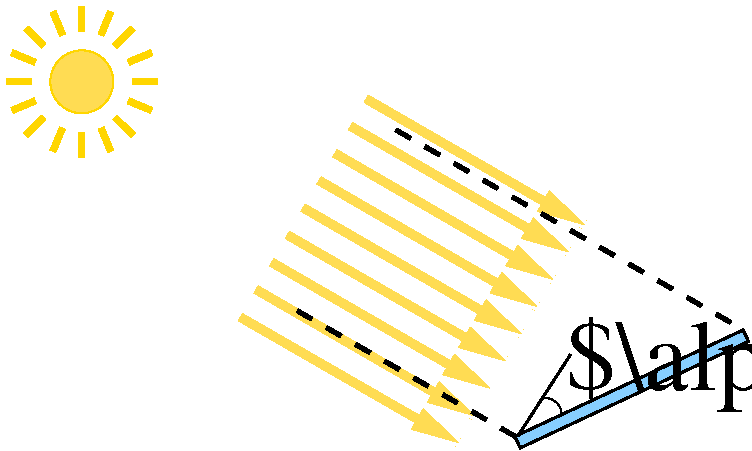 #FIG 3.2  Produced by xfig version 3.2.9a
#encoding: UTF-8
Landscape
Center
Metric
A4
100.00
Single
-2
1200 2
0 32 #000000
0 33 #ffdc53
5 1 0 1 0 33 50 -1 -1 0.000 0 0 0 0 3312.604 2688.580 3297 2575 3390 2604 3427 2681
6 -585 -270 585 900
6 -540 -225 540 855
2 1 0 4 31 33 50 -1 -1 0.000 0 0 -1 0 0 2
	 -137 -19 -206 -185
2 1 0 4 31 33 50 -1 -1 0.000 0 0 -1 0 0 2
	 207 812 138 646
2 1 0 4 31 33 50 -1 -1 0.000 0 0 -1 0 0 2
	 -332 451 -498 520
2 1 0 4 31 33 50 -1 -1 0.000 0 0 -1 0 0 2
	 500 107 333 176
-6
6 -585 -270 585 900
2 1 0 4 31 33 50 -1 -1 0.000 0 0 -1 0 0 2
	 0 -45 0 -225
2 1 0 4 31 33 50 -1 -1 0.000 0 0 -1 0 0 2
	 0 855 0 675
2 1 0 4 31 33 50 -1 -1 0.000 0 0 -1 0 0 2
	 -360 315 -540 315
2 1 0 4 31 33 50 -1 -1 0.000 0 0 -1 0 0 2
	 540 315 360 315
-6
6 -540 -225 540 855
2 1 0 4 31 33 50 -1 -1 0.000 0 0 -1 0 0 2
	 137 -19 206 -185
2 1 0 4 31 33 50 -1 -1 0.000 0 0 -1 0 0 2
	 -207 812 -138 646
2 1 0 4 31 33 50 -1 -1 0.000 0 0 -1 0 0 2
	 332 451 498 520
2 1 0 4 31 33 50 -1 -1 0.000 0 0 -1 0 0 2
	 -500 107 -333 176
-6
6 -450 -135 405 765
2 1 0 4 31 33 50 -1 -1 0.000 0 0 -1 0 0 2
	 237 60 365 -67
2 1 0 4 31 33 50 -1 -1 0.000 0 0 -1 0 0 2
	 -399 697 -272 570
2 1 0 4 31 33 50 -1 -1 0.000 0 0 -1 0 0 2
	 -272 60 -399 -67
2 1 0 4 31 33 50 -1 -1 0.000 0 0 -1 0 0 2
	 365 697 237 570
-6
1 4 0 1 31 33 50 -1 20 0.000 1 0.0000 0 315 225 225 -225 315 225 315
-6
6 1080 393 3645 2958
2 1 0 5 33 31 50 -1 -1 0.000 0 0 -1 1 0 2
	1 1 2.00 150.00 300.00
	 2032 437 3592 1337
2 1 0 5 33 31 50 -1 -1 0.000 0 0 -1 1 0 2
	1 1 2.00 150.00 300.00
	 1920 632 3478 1531
2 1 0 5 33 31 50 -1 -1 0.000 0 0 -1 1 0 2
	1 1 2.00 150.00 300.00
	 1808 826 3366 1727
2 1 0 5 33 31 50 -1 -1 0.000 0 0 -1 1 0 2
	1 1 2.00 150.00 300.00
	 1695 1020 3253 1921
2 1 0 5 33 31 50 -1 -1 0.000 0 0 -1 1 0 2
	1 1 2.00 150.00 300.00
	 1581 1215 3141 2116
2 1 0 5 33 31 50 -1 -1 0.000 0 0 -1 1 0 2
	1 1 2.00 150.00 300.00
	 1469 1409 3028 2310
2 1 0 5 33 31 50 -1 -1 0.000 0 0 -1 1 0 2
	1 1 2.00 150.00 300.00
	 1357 1605 2915 2504
2 1 0 5 33 31 50 -1 -1 0.000 0 0 -1 1 0 2
	1 1 2.00 150.00 300.00
	 1245 1799 2805 2701
2 1 0 5 33 31 50 -1 -1 0.000 0 0 -1 1 0 2
	1 1 2.00 150.00 300.00
	 1133 1997 2692 2894
-6
2 3 0 2 0 11 50 -1 20 0.000 0 0 -1 0 0 5
	 3094 2849 4725 2088 4763 2170 3132 2931 3094 2849
2 1 1 3 0 31 50 -1 -1 8.000 0 0 -1 0 0 2
	 2244 659 4719 2083
2 1 1 3 0 31 50 -1 -1 8.000 0 0 -1 0 0 2
	 1540 1951 3100 2851
2 1 0 2 0 33 50 -1 -1 0.000 0 0 -1 0 0 2
	 3117 2844 3492 2263
4 0 0 50 -1 0 48.00 0.0000 6 735 2790 3457 2519 $\\alpha$\001

